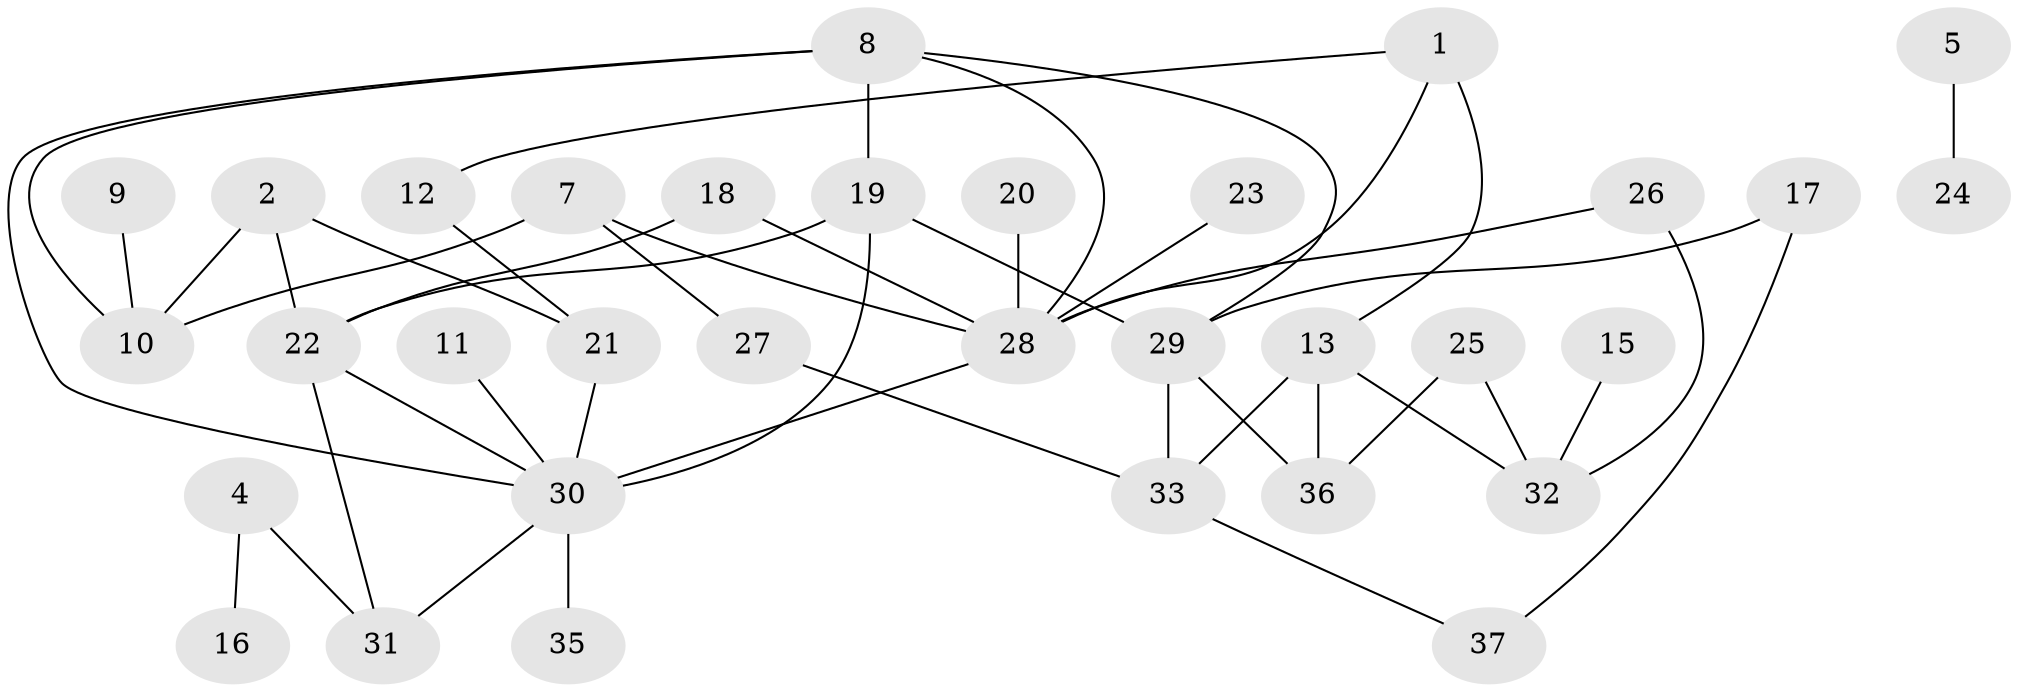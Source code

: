 // original degree distribution, {2: 0.24324324324324326, 3: 0.35135135135135137, 1: 0.22972972972972974, 5: 0.04054054054054054, 0: 0.04054054054054054, 4: 0.0945945945945946}
// Generated by graph-tools (version 1.1) at 2025/25/03/09/25 03:25:20]
// undirected, 33 vertices, 47 edges
graph export_dot {
graph [start="1"]
  node [color=gray90,style=filled];
  1;
  2;
  4;
  5;
  7;
  8;
  9;
  10;
  11;
  12;
  13;
  15;
  16;
  17;
  18;
  19;
  20;
  21;
  22;
  23;
  24;
  25;
  26;
  27;
  28;
  29;
  30;
  31;
  32;
  33;
  35;
  36;
  37;
  1 -- 12 [weight=1.0];
  1 -- 13 [weight=1.0];
  1 -- 28 [weight=1.0];
  2 -- 10 [weight=1.0];
  2 -- 21 [weight=1.0];
  2 -- 22 [weight=1.0];
  4 -- 16 [weight=1.0];
  4 -- 31 [weight=1.0];
  5 -- 24 [weight=1.0];
  7 -- 10 [weight=1.0];
  7 -- 27 [weight=1.0];
  7 -- 28 [weight=1.0];
  8 -- 10 [weight=1.0];
  8 -- 19 [weight=1.0];
  8 -- 28 [weight=1.0];
  8 -- 29 [weight=1.0];
  8 -- 30 [weight=1.0];
  9 -- 10 [weight=1.0];
  11 -- 30 [weight=1.0];
  12 -- 21 [weight=1.0];
  13 -- 32 [weight=1.0];
  13 -- 33 [weight=1.0];
  13 -- 36 [weight=1.0];
  15 -- 32 [weight=1.0];
  17 -- 29 [weight=1.0];
  17 -- 37 [weight=1.0];
  18 -- 22 [weight=1.0];
  18 -- 28 [weight=1.0];
  19 -- 22 [weight=1.0];
  19 -- 29 [weight=1.0];
  19 -- 30 [weight=1.0];
  20 -- 28 [weight=2.0];
  21 -- 30 [weight=1.0];
  22 -- 30 [weight=1.0];
  22 -- 31 [weight=1.0];
  23 -- 28 [weight=1.0];
  25 -- 32 [weight=1.0];
  25 -- 36 [weight=1.0];
  26 -- 28 [weight=1.0];
  26 -- 32 [weight=1.0];
  27 -- 33 [weight=1.0];
  28 -- 30 [weight=2.0];
  29 -- 33 [weight=2.0];
  29 -- 36 [weight=1.0];
  30 -- 31 [weight=1.0];
  30 -- 35 [weight=1.0];
  33 -- 37 [weight=1.0];
}
